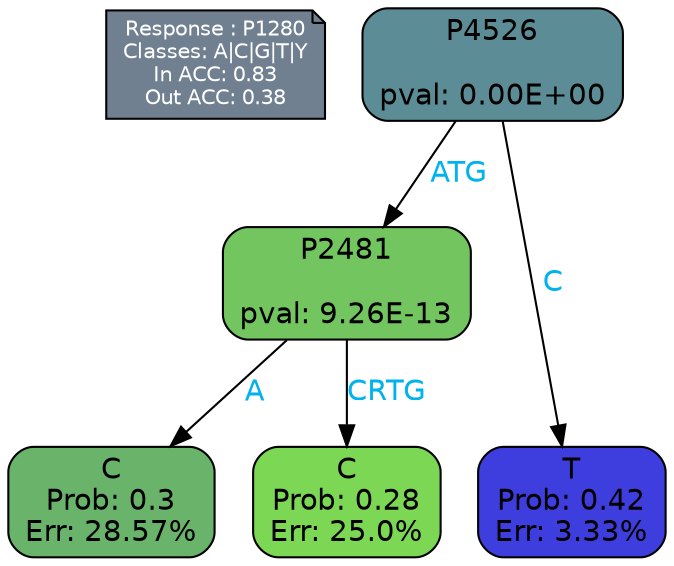 digraph Tree {
node [shape=box, style="filled, rounded", color="black", fontname=helvetica] ;
graph [ranksep=equally, splines=polylines, bgcolor=transparent, dpi=600] ;
edge [fontname=helvetica] ;
LEGEND [label="Response : P1280
Classes: A|C|G|T|Y
In ACC: 0.83
Out ACC: 0.38
",shape=note,align=left,style=filled,fillcolor="slategray",fontcolor="white",fontsize=10];1 [label="P4526

pval: 0.00E+00", fillcolor="#5c8c95"] ;
2 [label="P2481

pval: 9.26E-13", fillcolor="#72c55f"] ;
3 [label="C
Prob: 0.3
Err: 28.57%", fillcolor="#69b36a"] ;
4 [label="C
Prob: 0.28
Err: 25.0%", fillcolor="#7bd754"] ;
5 [label="T
Prob: 0.42
Err: 3.33%", fillcolor="#3e3edf"] ;
1 -> 2 [label="ATG",fontcolor=deepskyblue2] ;
1 -> 5 [label="C",fontcolor=deepskyblue2] ;
2 -> 3 [label="A",fontcolor=deepskyblue2] ;
2 -> 4 [label="CRTG",fontcolor=deepskyblue2] ;
{rank = same; 3;4;5;}{rank = same; LEGEND;1;}}